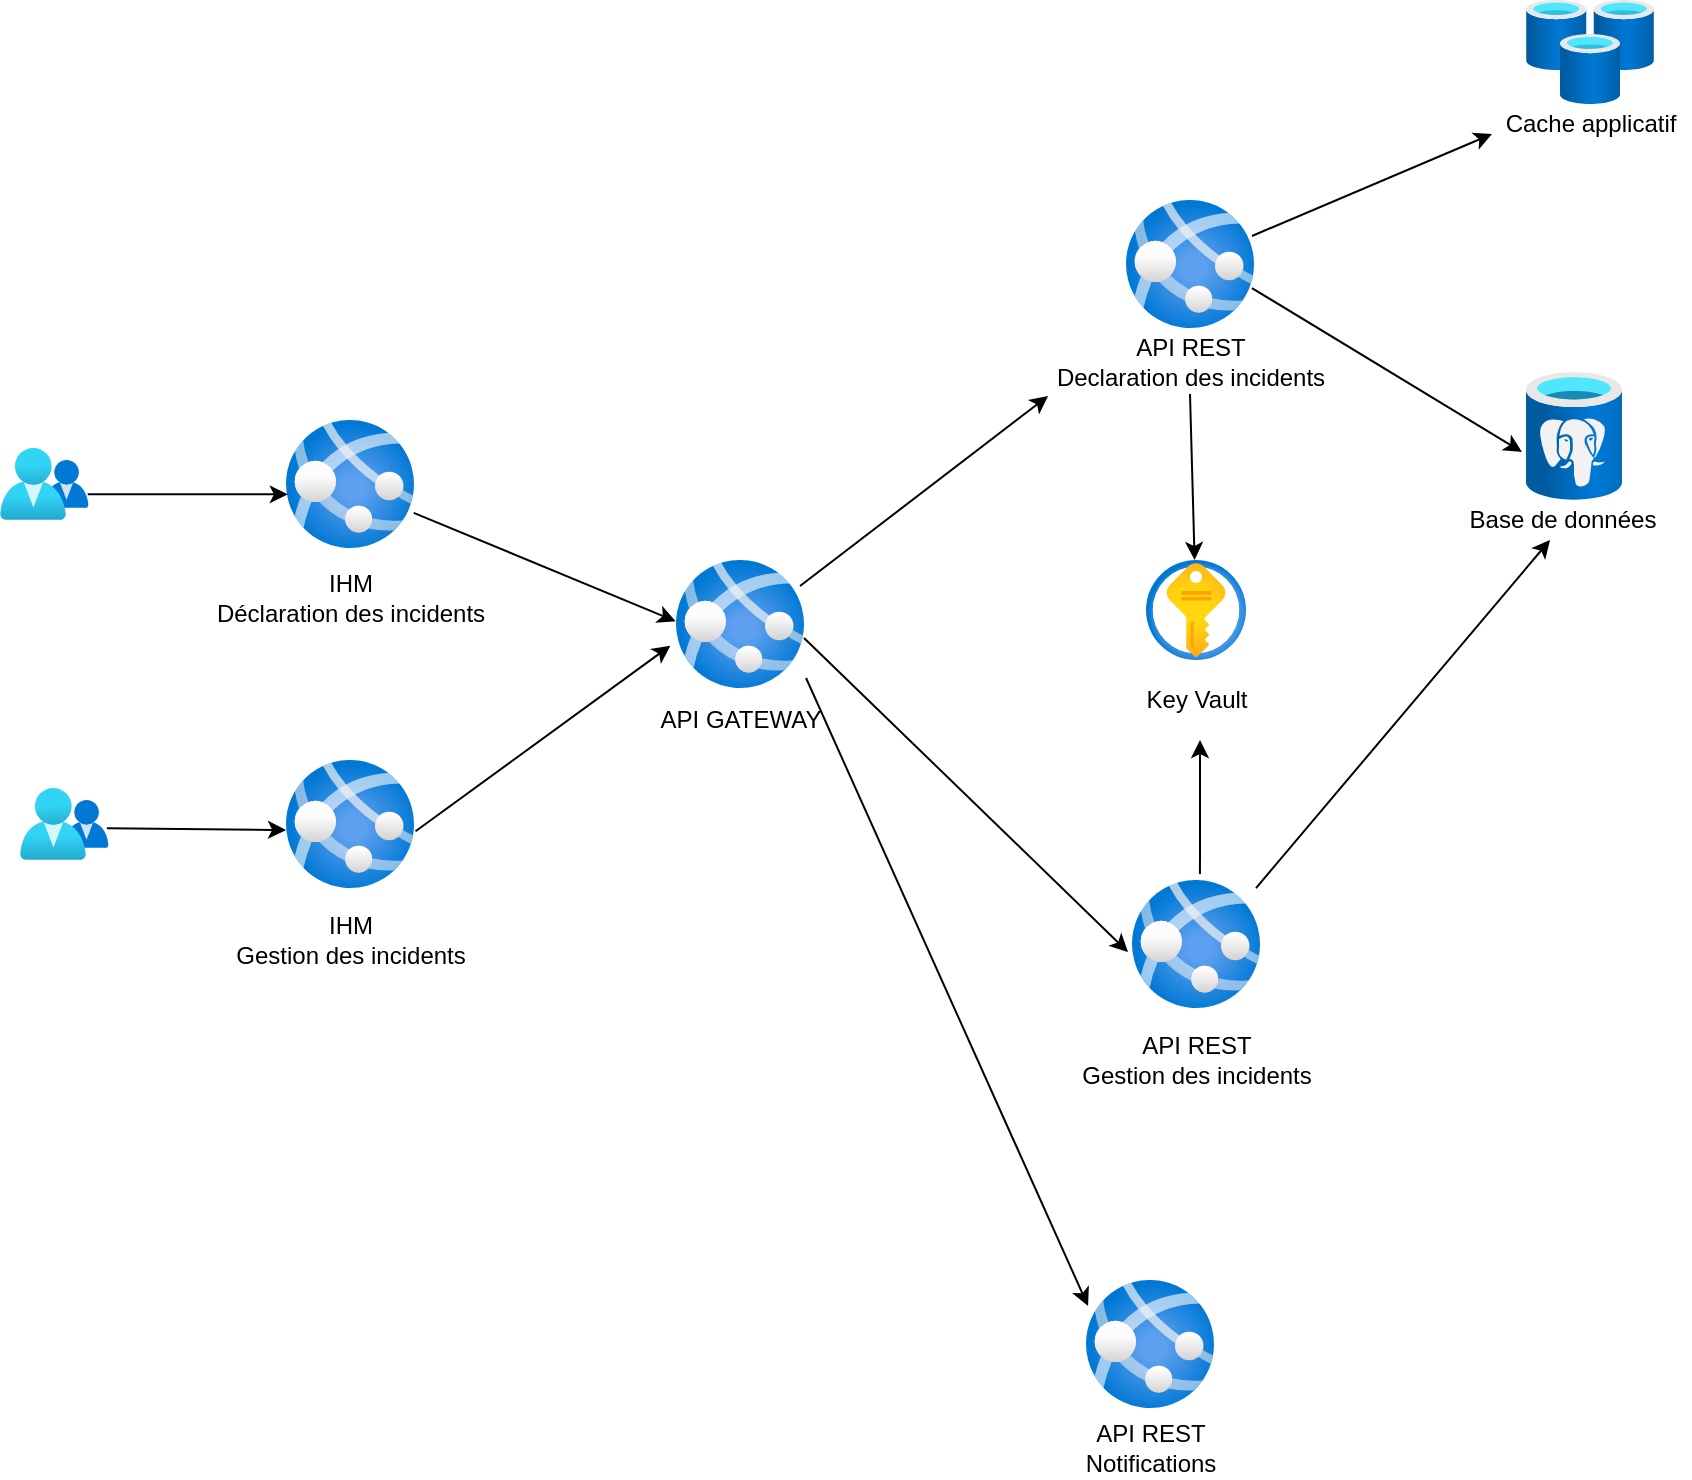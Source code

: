 <mxfile version="17.4.6" type="github">
  <diagram id="MUe_7tEqlM8Tur37jBV4" name="Page-1">
    <mxGraphModel dx="1537" dy="595" grid="1" gridSize="10" guides="1" tooltips="1" connect="1" arrows="1" fold="1" page="1" pageScale="1" pageWidth="827" pageHeight="1169" math="0" shadow="0">
      <root>
        <mxCell id="0" />
        <mxCell id="1" parent="0" />
        <mxCell id="R5yYeq5rTKoGb3tg502u-1" value="" style="aspect=fixed;html=1;points=[];align=center;image;fontSize=12;image=img/lib/azure2/app_services/App_Services.svg;" parent="1" vertex="1">
          <mxGeometry x="818" y="410" width="64" height="64" as="geometry" />
        </mxCell>
        <mxCell id="R5yYeq5rTKoGb3tg502u-2" value="" style="aspect=fixed;html=1;points=[];align=center;image;fontSize=12;image=img/lib/azure2/app_services/App_Services.svg;" parent="1" vertex="1">
          <mxGeometry x="1043" y="230" width="64" height="64" as="geometry" />
        </mxCell>
        <mxCell id="R5yYeq5rTKoGb3tg502u-3" value="" style="aspect=fixed;html=1;points=[];align=center;image;fontSize=12;image=img/lib/azure2/app_services/App_Services.svg;" parent="1" vertex="1">
          <mxGeometry x="1046" y="570" width="64" height="64" as="geometry" />
        </mxCell>
        <mxCell id="R5yYeq5rTKoGb3tg502u-4" value="" style="aspect=fixed;html=1;points=[];align=center;image;fontSize=12;image=img/lib/azure2/app_services/App_Services.svg;" parent="1" vertex="1">
          <mxGeometry x="1023" y="770" width="64" height="64" as="geometry" />
        </mxCell>
        <mxCell id="R5yYeq5rTKoGb3tg502u-5" value="" style="aspect=fixed;html=1;points=[];align=center;image;fontSize=12;image=img/lib/azure2/databases/Azure_Database_PostgreSQL_Server.svg;" parent="1" vertex="1">
          <mxGeometry x="1243" y="316" width="48" height="64" as="geometry" />
        </mxCell>
        <mxCell id="R5yYeq5rTKoGb3tg502u-6" value="" style="aspect=fixed;html=1;points=[];align=center;image;fontSize=12;image=img/lib/azure2/databases/Cache_Redis.svg;" parent="1" vertex="1">
          <mxGeometry x="1243" y="130" width="64" height="52" as="geometry" />
        </mxCell>
        <mxCell id="R5yYeq5rTKoGb3tg502u-7" value="" style="aspect=fixed;html=1;points=[];align=center;image;fontSize=12;image=img/lib/azure2/security/Key_Vaults.svg;" parent="1" vertex="1">
          <mxGeometry x="1053" y="410" width="50" height="50" as="geometry" />
        </mxCell>
        <mxCell id="R5yYeq5rTKoGb3tg502u-8" value="API GATEWAY" style="text;html=1;align=center;verticalAlign=middle;resizable=0;points=[];autosize=1;strokeColor=none;fillColor=none;" parent="1" vertex="1">
          <mxGeometry x="800" y="480" width="100" height="20" as="geometry" />
        </mxCell>
        <mxCell id="R5yYeq5rTKoGb3tg502u-9" value="API REST&lt;br&gt;Notifications" style="text;html=1;align=center;verticalAlign=middle;resizable=0;points=[];autosize=1;strokeColor=none;fillColor=none;" parent="1" vertex="1">
          <mxGeometry x="1015" y="839" width="80" height="30" as="geometry" />
        </mxCell>
        <mxCell id="R5yYeq5rTKoGb3tg502u-10" value="API REST&lt;br&gt;Gestion des incidents" style="text;html=1;align=center;verticalAlign=middle;resizable=0;points=[];autosize=1;strokeColor=none;fillColor=none;" parent="1" vertex="1">
          <mxGeometry x="1013" y="645" width="130" height="30" as="geometry" />
        </mxCell>
        <mxCell id="R5yYeq5rTKoGb3tg502u-11" value="API REST&lt;br&gt;Declaration des incidents" style="text;html=1;align=center;verticalAlign=middle;resizable=0;points=[];autosize=1;strokeColor=none;fillColor=none;" parent="1" vertex="1">
          <mxGeometry x="1000" y="296" width="150" height="30" as="geometry" />
        </mxCell>
        <mxCell id="R5yYeq5rTKoGb3tg502u-12" value="Cache applicatif" style="text;html=1;align=center;verticalAlign=middle;resizable=0;points=[];autosize=1;strokeColor=none;fillColor=none;" parent="1" vertex="1">
          <mxGeometry x="1225" y="182" width="100" height="20" as="geometry" />
        </mxCell>
        <mxCell id="R5yYeq5rTKoGb3tg502u-13" value="Base de données" style="text;html=1;align=center;verticalAlign=middle;resizable=0;points=[];autosize=1;strokeColor=none;fillColor=none;" parent="1" vertex="1">
          <mxGeometry x="1206" y="380" width="110" height="20" as="geometry" />
        </mxCell>
        <mxCell id="R5yYeq5rTKoGb3tg502u-14" value="" style="endArrow=classic;html=1;rounded=0;entryX=-0.031;entryY=0.563;entryDx=0;entryDy=0;entryPerimeter=0;exitX=1;exitY=0.609;exitDx=0;exitDy=0;exitPerimeter=0;" parent="1" source="R5yYeq5rTKoGb3tg502u-1" target="R5yYeq5rTKoGb3tg502u-3" edge="1">
          <mxGeometry width="50" height="50" relative="1" as="geometry">
            <mxPoint x="888" y="440" as="sourcePoint" />
            <mxPoint x="1038" y="440" as="targetPoint" />
          </mxGeometry>
        </mxCell>
        <mxCell id="R5yYeq5rTKoGb3tg502u-15" value="" style="endArrow=classic;html=1;rounded=0;exitX=0.969;exitY=0.063;exitDx=0;exitDy=0;exitPerimeter=0;entryX=0.391;entryY=1;entryDx=0;entryDy=0;entryPerimeter=0;" parent="1" source="R5yYeq5rTKoGb3tg502u-3" edge="1">
          <mxGeometry width="50" height="50" relative="1" as="geometry">
            <mxPoint x="1083" y="450" as="sourcePoint" />
            <mxPoint x="1255.01" y="400" as="targetPoint" />
          </mxGeometry>
        </mxCell>
        <mxCell id="R5yYeq5rTKoGb3tg502u-16" value="" style="endArrow=classic;html=1;rounded=0;entryX=-0.042;entryY=0.625;entryDx=0;entryDy=0;entryPerimeter=0;exitX=0.984;exitY=0.688;exitDx=0;exitDy=0;exitPerimeter=0;" parent="1" source="R5yYeq5rTKoGb3tg502u-2" target="R5yYeq5rTKoGb3tg502u-5" edge="1">
          <mxGeometry width="50" height="50" relative="1" as="geometry">
            <mxPoint x="1093" y="290" as="sourcePoint" />
            <mxPoint x="1223" y="340" as="targetPoint" />
          </mxGeometry>
        </mxCell>
        <mxCell id="R5yYeq5rTKoGb3tg502u-17" value="" style="endArrow=classic;html=1;rounded=0;exitX=0.984;exitY=0.281;exitDx=0;exitDy=0;exitPerimeter=0;entryX=0.01;entryY=0.35;entryDx=0;entryDy=0;entryPerimeter=0;" parent="1" source="R5yYeq5rTKoGb3tg502u-2" edge="1">
          <mxGeometry width="50" height="50" relative="1" as="geometry">
            <mxPoint x="1113" y="250" as="sourcePoint" />
            <mxPoint x="1226" y="197" as="targetPoint" />
          </mxGeometry>
        </mxCell>
        <mxCell id="R5yYeq5rTKoGb3tg502u-18" value="" style="endArrow=classic;html=1;rounded=0;entryX=0.016;entryY=0.203;entryDx=0;entryDy=0;entryPerimeter=0;exitX=1.016;exitY=0.922;exitDx=0;exitDy=0;exitPerimeter=0;" parent="1" source="R5yYeq5rTKoGb3tg502u-1" target="R5yYeq5rTKoGb3tg502u-4" edge="1">
          <mxGeometry width="50" height="50" relative="1" as="geometry">
            <mxPoint x="888" y="450" as="sourcePoint" />
            <mxPoint x="1028" y="690" as="targetPoint" />
          </mxGeometry>
        </mxCell>
        <mxCell id="R5yYeq5rTKoGb3tg502u-19" value="" style="endArrow=classic;html=1;rounded=0;exitX=0.969;exitY=0.203;exitDx=0;exitDy=0;exitPerimeter=0;entryX=0.027;entryY=1.067;entryDx=0;entryDy=0;entryPerimeter=0;" parent="1" source="R5yYeq5rTKoGb3tg502u-1" target="R5yYeq5rTKoGb3tg502u-11" edge="1">
          <mxGeometry width="50" height="50" relative="1" as="geometry">
            <mxPoint x="888" y="420" as="sourcePoint" />
            <mxPoint x="1118" y="370" as="targetPoint" />
          </mxGeometry>
        </mxCell>
        <mxCell id="R5yYeq5rTKoGb3tg502u-20" value="Key Vault" style="text;html=1;align=center;verticalAlign=middle;resizable=0;points=[];autosize=1;strokeColor=none;fillColor=none;" parent="1" vertex="1">
          <mxGeometry x="1043" y="470" width="70" height="20" as="geometry" />
        </mxCell>
        <mxCell id="R5yYeq5rTKoGb3tg502u-21" value="" style="endArrow=classic;html=1;rounded=0;exitX=0.5;exitY=1.033;exitDx=0;exitDy=0;exitPerimeter=0;" parent="1" source="R5yYeq5rTKoGb3tg502u-11" target="R5yYeq5rTKoGb3tg502u-7" edge="1">
          <mxGeometry width="50" height="50" relative="1" as="geometry">
            <mxPoint x="993" y="470" as="sourcePoint" />
            <mxPoint x="1043" y="420" as="targetPoint" />
          </mxGeometry>
        </mxCell>
        <mxCell id="R5yYeq5rTKoGb3tg502u-22" value="" style="endArrow=classic;html=1;rounded=0;exitX=0.531;exitY=-0.047;exitDx=0;exitDy=0;exitPerimeter=0;" parent="1" source="R5yYeq5rTKoGb3tg502u-3" edge="1">
          <mxGeometry width="50" height="50" relative="1" as="geometry">
            <mxPoint x="993" y="470" as="sourcePoint" />
            <mxPoint x="1080" y="500" as="targetPoint" />
          </mxGeometry>
        </mxCell>
        <mxCell id="-8GohFwWDTgfrkZDrPHd-1" value="" style="aspect=fixed;html=1;points=[];align=center;image;fontSize=12;image=img/lib/azure2/app_services/App_Services.svg;" vertex="1" parent="1">
          <mxGeometry x="623" y="340" width="64" height="64" as="geometry" />
        </mxCell>
        <mxCell id="-8GohFwWDTgfrkZDrPHd-2" value="" style="aspect=fixed;html=1;points=[];align=center;image;fontSize=12;image=img/lib/azure2/app_services/App_Services.svg;" vertex="1" parent="1">
          <mxGeometry x="623" y="510" width="64" height="64" as="geometry" />
        </mxCell>
        <mxCell id="-8GohFwWDTgfrkZDrPHd-3" value="IHM&lt;br&gt;Déclaration des incidents" style="text;html=1;align=center;verticalAlign=middle;resizable=0;points=[];autosize=1;strokeColor=none;fillColor=none;" vertex="1" parent="1">
          <mxGeometry x="580" y="414" width="150" height="30" as="geometry" />
        </mxCell>
        <mxCell id="-8GohFwWDTgfrkZDrPHd-4" value="IHM&lt;br&gt;Gestion des incidents" style="text;html=1;align=center;verticalAlign=middle;resizable=0;points=[];autosize=1;strokeColor=none;fillColor=none;" vertex="1" parent="1">
          <mxGeometry x="590" y="585" width="130" height="30" as="geometry" />
        </mxCell>
        <mxCell id="-8GohFwWDTgfrkZDrPHd-5" value="" style="endArrow=classic;html=1;rounded=0;exitX=0.998;exitY=0.725;exitDx=0;exitDy=0;exitPerimeter=0;entryX=-0.003;entryY=0.479;entryDx=0;entryDy=0;entryPerimeter=0;" edge="1" parent="1" source="-8GohFwWDTgfrkZDrPHd-1" target="R5yYeq5rTKoGb3tg502u-1">
          <mxGeometry width="50" height="50" relative="1" as="geometry">
            <mxPoint x="430" y="460" as="sourcePoint" />
            <mxPoint x="480" y="410" as="targetPoint" />
          </mxGeometry>
        </mxCell>
        <mxCell id="-8GohFwWDTgfrkZDrPHd-6" value="" style="endArrow=classic;html=1;rounded=0;exitX=1.012;exitY=0.557;exitDx=0;exitDy=0;exitPerimeter=0;entryX=-0.044;entryY=0.669;entryDx=0;entryDy=0;entryPerimeter=0;" edge="1" parent="1" source="-8GohFwWDTgfrkZDrPHd-2" target="R5yYeq5rTKoGb3tg502u-1">
          <mxGeometry width="50" height="50" relative="1" as="geometry">
            <mxPoint x="430" y="460" as="sourcePoint" />
            <mxPoint x="480" y="410" as="targetPoint" />
          </mxGeometry>
        </mxCell>
        <mxCell id="-8GohFwWDTgfrkZDrPHd-7" value="" style="aspect=fixed;html=1;points=[];align=center;image;fontSize=12;image=img/lib/azure2/management_governance/My_Customers.svg;" vertex="1" parent="1">
          <mxGeometry x="480" y="354" width="44.36" height="36" as="geometry" />
        </mxCell>
        <mxCell id="-8GohFwWDTgfrkZDrPHd-8" value="" style="endArrow=classic;html=1;rounded=0;entryX=0.014;entryY=0.581;entryDx=0;entryDy=0;entryPerimeter=0;exitX=0.989;exitY=0.644;exitDx=0;exitDy=0;exitPerimeter=0;" edge="1" parent="1" source="-8GohFwWDTgfrkZDrPHd-7" target="-8GohFwWDTgfrkZDrPHd-1">
          <mxGeometry width="50" height="50" relative="1" as="geometry">
            <mxPoint x="530" y="380" as="sourcePoint" />
            <mxPoint x="880" y="510" as="targetPoint" />
          </mxGeometry>
        </mxCell>
        <mxCell id="-8GohFwWDTgfrkZDrPHd-9" value="" style="aspect=fixed;html=1;points=[];align=center;image;fontSize=12;image=img/lib/azure2/management_governance/My_Customers.svg;" vertex="1" parent="1">
          <mxGeometry x="490" y="524" width="44.36" height="36" as="geometry" />
        </mxCell>
        <mxCell id="-8GohFwWDTgfrkZDrPHd-10" value="" style="endArrow=classic;html=1;rounded=0;exitX=0.979;exitY=0.559;exitDx=0;exitDy=0;exitPerimeter=0;entryX=0;entryY=0.547;entryDx=0;entryDy=0;entryPerimeter=0;" edge="1" parent="1" source="-8GohFwWDTgfrkZDrPHd-9" target="-8GohFwWDTgfrkZDrPHd-2">
          <mxGeometry width="50" height="50" relative="1" as="geometry">
            <mxPoint x="830" y="560" as="sourcePoint" />
            <mxPoint x="880" y="510" as="targetPoint" />
          </mxGeometry>
        </mxCell>
      </root>
    </mxGraphModel>
  </diagram>
</mxfile>
